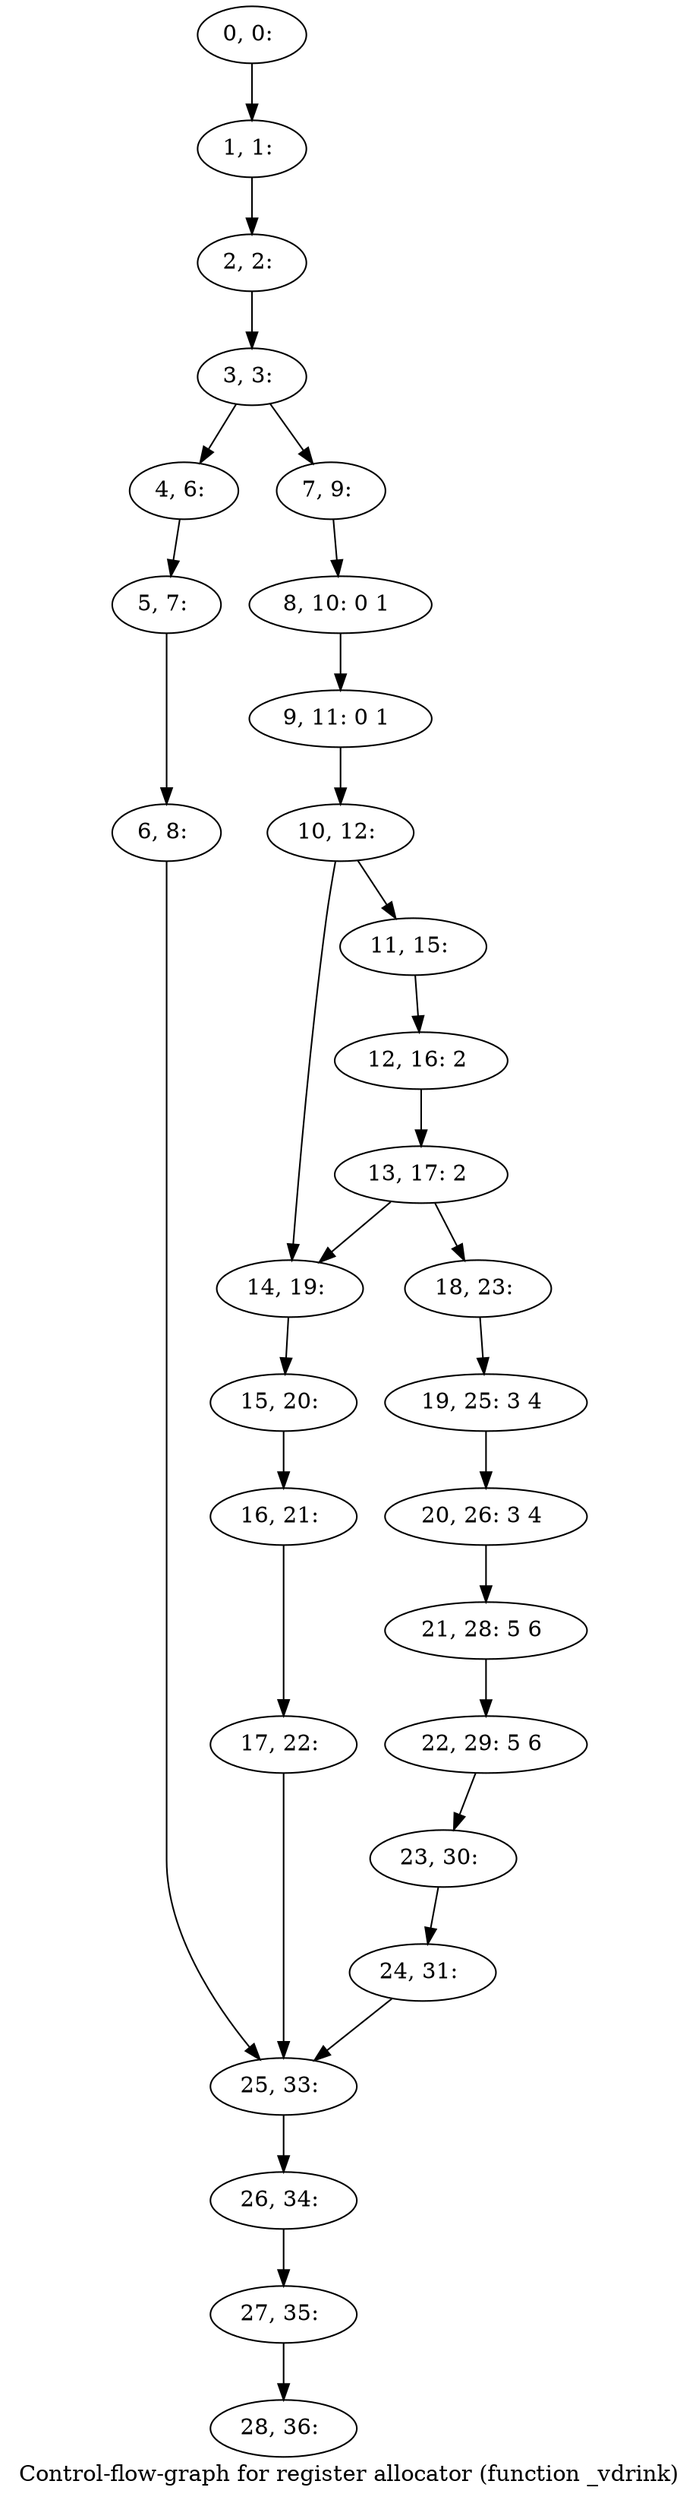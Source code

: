 digraph G {
graph [label="Control-flow-graph for register allocator (function _vdrink)"]
0[label="0, 0: "];
1[label="1, 1: "];
2[label="2, 2: "];
3[label="3, 3: "];
4[label="4, 6: "];
5[label="5, 7: "];
6[label="6, 8: "];
7[label="7, 9: "];
8[label="8, 10: 0 1 "];
9[label="9, 11: 0 1 "];
10[label="10, 12: "];
11[label="11, 15: "];
12[label="12, 16: 2 "];
13[label="13, 17: 2 "];
14[label="14, 19: "];
15[label="15, 20: "];
16[label="16, 21: "];
17[label="17, 22: "];
18[label="18, 23: "];
19[label="19, 25: 3 4 "];
20[label="20, 26: 3 4 "];
21[label="21, 28: 5 6 "];
22[label="22, 29: 5 6 "];
23[label="23, 30: "];
24[label="24, 31: "];
25[label="25, 33: "];
26[label="26, 34: "];
27[label="27, 35: "];
28[label="28, 36: "];
0->1 ;
1->2 ;
2->3 ;
3->4 ;
3->7 ;
4->5 ;
5->6 ;
6->25 ;
7->8 ;
8->9 ;
9->10 ;
10->11 ;
10->14 ;
11->12 ;
12->13 ;
13->14 ;
13->18 ;
14->15 ;
15->16 ;
16->17 ;
17->25 ;
18->19 ;
19->20 ;
20->21 ;
21->22 ;
22->23 ;
23->24 ;
24->25 ;
25->26 ;
26->27 ;
27->28 ;
}
